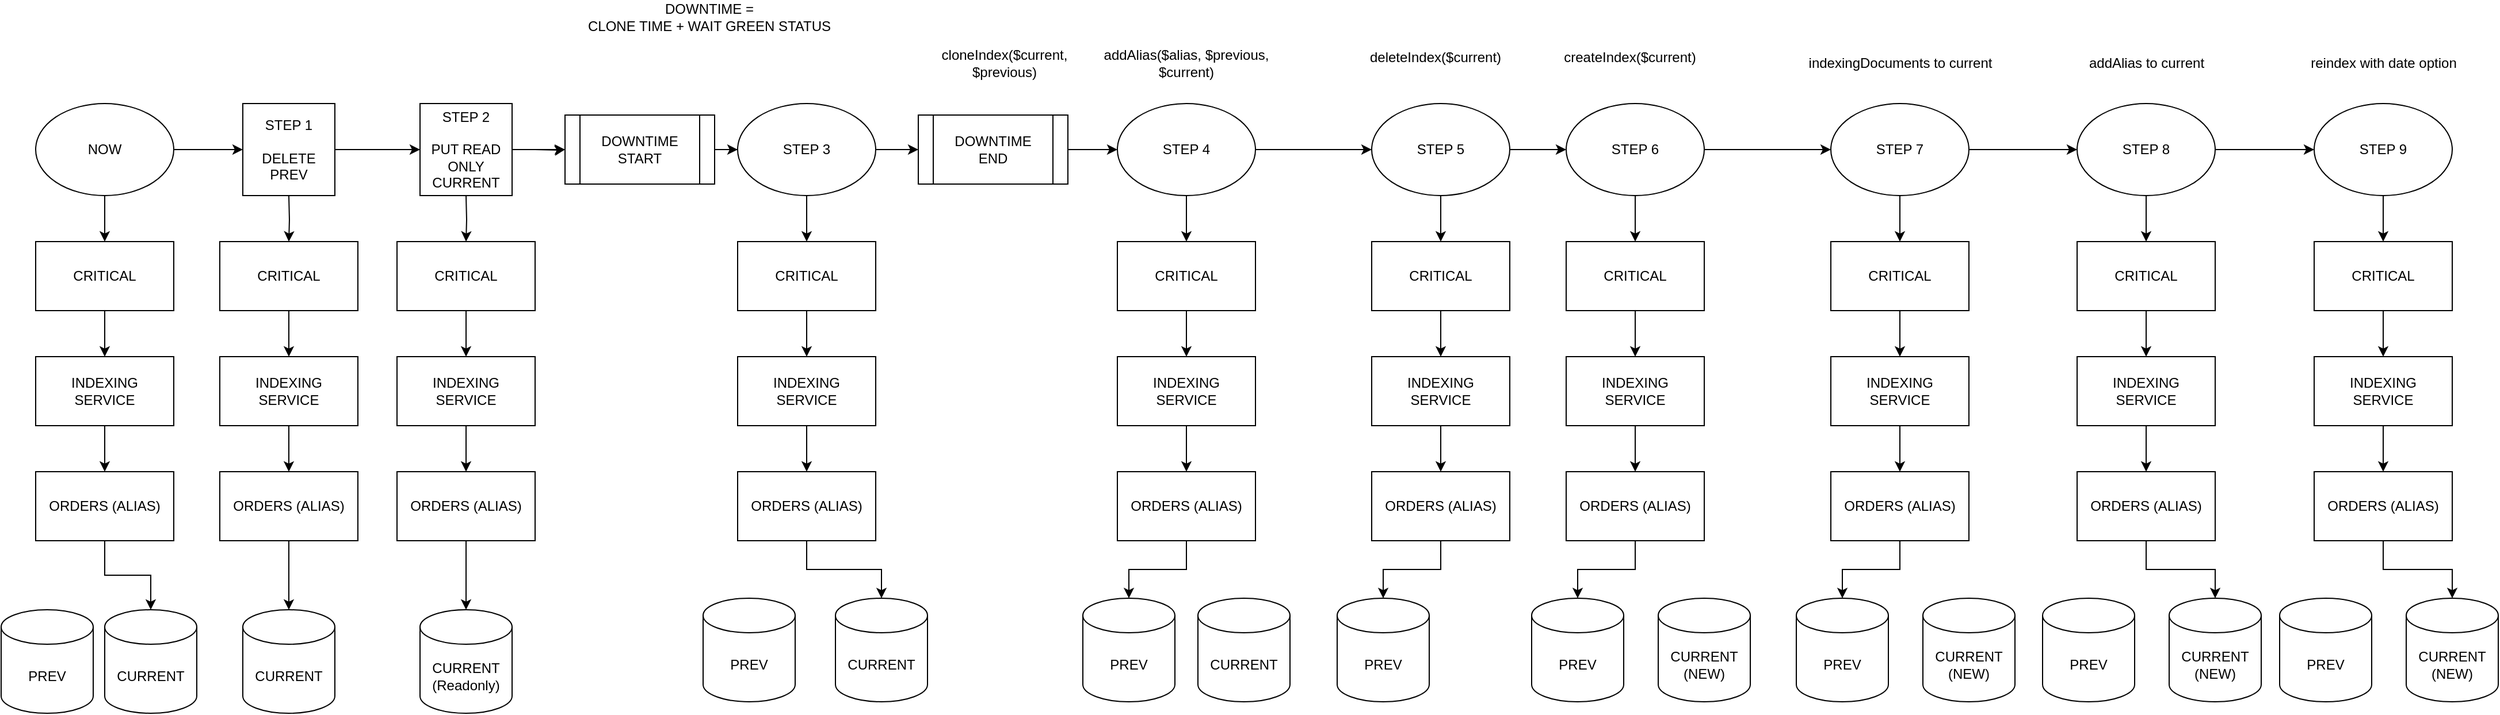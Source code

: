 <mxfile version="14.5.3" type="github">
  <diagram id="XHEJXtCOM38gBjBKdw3D" name="Page-1">
    <mxGraphModel dx="2249" dy="1921" grid="1" gridSize="10" guides="1" tooltips="1" connect="1" arrows="1" fold="1" page="1" pageScale="1" pageWidth="827" pageHeight="1169" math="0" shadow="0">
      <root>
        <mxCell id="0" />
        <mxCell id="1" parent="0" />
        <mxCell id="4pbK5a4J8gjUyN3vn6MO-19" value="" style="edgeStyle=orthogonalEdgeStyle;rounded=0;orthogonalLoop=1;jettySize=auto;html=1;" parent="1" source="4pbK5a4J8gjUyN3vn6MO-10" target="4pbK5a4J8gjUyN3vn6MO-12" edge="1">
          <mxGeometry relative="1" as="geometry" />
        </mxCell>
        <mxCell id="OdBaaXwJhlkTo_jJ_ZuX-4" value="" style="edgeStyle=orthogonalEdgeStyle;rounded=0;orthogonalLoop=1;jettySize=auto;html=1;" edge="1" parent="1" source="4pbK5a4J8gjUyN3vn6MO-10" target="OdBaaXwJhlkTo_jJ_ZuX-2">
          <mxGeometry relative="1" as="geometry" />
        </mxCell>
        <mxCell id="4pbK5a4J8gjUyN3vn6MO-10" value="NOW" style="ellipse;whiteSpace=wrap;html=1;" parent="1" vertex="1">
          <mxGeometry x="-90" width="120" height="80" as="geometry" />
        </mxCell>
        <mxCell id="4pbK5a4J8gjUyN3vn6MO-11" value="" style="edgeStyle=orthogonalEdgeStyle;rounded=0;orthogonalLoop=1;jettySize=auto;html=1;" parent="1" source="4pbK5a4J8gjUyN3vn6MO-12" target="4pbK5a4J8gjUyN3vn6MO-14" edge="1">
          <mxGeometry relative="1" as="geometry" />
        </mxCell>
        <mxCell id="4pbK5a4J8gjUyN3vn6MO-12" value="CRITICAL" style="rounded=0;whiteSpace=wrap;html=1;" parent="1" vertex="1">
          <mxGeometry x="-90" y="120" width="120" height="60" as="geometry" />
        </mxCell>
        <mxCell id="4pbK5a4J8gjUyN3vn6MO-13" value="" style="edgeStyle=orthogonalEdgeStyle;rounded=0;orthogonalLoop=1;jettySize=auto;html=1;" parent="1" source="4pbK5a4J8gjUyN3vn6MO-14" target="4pbK5a4J8gjUyN3vn6MO-16" edge="1">
          <mxGeometry relative="1" as="geometry" />
        </mxCell>
        <mxCell id="4pbK5a4J8gjUyN3vn6MO-14" value="&lt;div&gt;INDEXING&lt;/div&gt;&lt;div&gt;SERVICE&lt;/div&gt;" style="rounded=0;whiteSpace=wrap;html=1;" parent="1" vertex="1">
          <mxGeometry x="-90" y="220" width="120" height="60" as="geometry" />
        </mxCell>
        <mxCell id="4pbK5a4J8gjUyN3vn6MO-15" value="" style="edgeStyle=orthogonalEdgeStyle;rounded=0;orthogonalLoop=1;jettySize=auto;html=1;" parent="1" source="4pbK5a4J8gjUyN3vn6MO-16" target="4pbK5a4J8gjUyN3vn6MO-17" edge="1">
          <mxGeometry relative="1" as="geometry" />
        </mxCell>
        <mxCell id="4pbK5a4J8gjUyN3vn6MO-16" value="ORDERS (ALIAS)" style="rounded=0;whiteSpace=wrap;html=1;" parent="1" vertex="1">
          <mxGeometry x="-90" y="320" width="120" height="60" as="geometry" />
        </mxCell>
        <mxCell id="4pbK5a4J8gjUyN3vn6MO-17" value="CURRENT" style="shape=cylinder3;whiteSpace=wrap;html=1;boundedLbl=1;backgroundOutline=1;size=15;" parent="1" vertex="1">
          <mxGeometry x="-30" y="440" width="80" height="90" as="geometry" />
        </mxCell>
        <mxCell id="4pbK5a4J8gjUyN3vn6MO-18" value="PREV" style="shape=cylinder3;whiteSpace=wrap;html=1;boundedLbl=1;backgroundOutline=1;size=15;" parent="1" vertex="1">
          <mxGeometry x="-120" y="440" width="80" height="90" as="geometry" />
        </mxCell>
        <mxCell id="4pbK5a4J8gjUyN3vn6MO-29" value="" style="edgeStyle=orthogonalEdgeStyle;rounded=0;orthogonalLoop=1;jettySize=auto;html=1;" parent="1" target="4pbK5a4J8gjUyN3vn6MO-22" edge="1">
          <mxGeometry relative="1" as="geometry">
            <mxPoint x="130" y="80" as="sourcePoint" />
          </mxGeometry>
        </mxCell>
        <mxCell id="4pbK5a4J8gjUyN3vn6MO-21" value="" style="edgeStyle=orthogonalEdgeStyle;rounded=0;orthogonalLoop=1;jettySize=auto;html=1;" parent="1" source="4pbK5a4J8gjUyN3vn6MO-22" target="4pbK5a4J8gjUyN3vn6MO-24" edge="1">
          <mxGeometry relative="1" as="geometry" />
        </mxCell>
        <mxCell id="4pbK5a4J8gjUyN3vn6MO-22" value="CRITICAL" style="rounded=0;whiteSpace=wrap;html=1;" parent="1" vertex="1">
          <mxGeometry x="70" y="120" width="120" height="60" as="geometry" />
        </mxCell>
        <mxCell id="4pbK5a4J8gjUyN3vn6MO-23" value="" style="edgeStyle=orthogonalEdgeStyle;rounded=0;orthogonalLoop=1;jettySize=auto;html=1;" parent="1" source="4pbK5a4J8gjUyN3vn6MO-24" target="4pbK5a4J8gjUyN3vn6MO-26" edge="1">
          <mxGeometry relative="1" as="geometry" />
        </mxCell>
        <mxCell id="4pbK5a4J8gjUyN3vn6MO-24" value="&lt;div&gt;INDEXING&lt;/div&gt;&lt;div&gt;SERVICE&lt;/div&gt;" style="rounded=0;whiteSpace=wrap;html=1;" parent="1" vertex="1">
          <mxGeometry x="70" y="220" width="120" height="60" as="geometry" />
        </mxCell>
        <mxCell id="4pbK5a4J8gjUyN3vn6MO-25" value="" style="edgeStyle=orthogonalEdgeStyle;rounded=0;orthogonalLoop=1;jettySize=auto;html=1;" parent="1" source="4pbK5a4J8gjUyN3vn6MO-26" target="4pbK5a4J8gjUyN3vn6MO-27" edge="1">
          <mxGeometry relative="1" as="geometry" />
        </mxCell>
        <mxCell id="4pbK5a4J8gjUyN3vn6MO-26" value="ORDERS (ALIAS)" style="rounded=0;whiteSpace=wrap;html=1;" parent="1" vertex="1">
          <mxGeometry x="70" y="320" width="120" height="60" as="geometry" />
        </mxCell>
        <mxCell id="4pbK5a4J8gjUyN3vn6MO-27" value="CURRENT" style="shape=cylinder3;whiteSpace=wrap;html=1;boundedLbl=1;backgroundOutline=1;size=15;" parent="1" vertex="1">
          <mxGeometry x="90" y="440" width="80" height="90" as="geometry" />
        </mxCell>
        <mxCell id="4pbK5a4J8gjUyN3vn6MO-30" value="" style="edgeStyle=orthogonalEdgeStyle;rounded=0;orthogonalLoop=1;jettySize=auto;html=1;" parent="1" target="4pbK5a4J8gjUyN3vn6MO-33" edge="1">
          <mxGeometry relative="1" as="geometry">
            <mxPoint x="284" y="80" as="sourcePoint" />
          </mxGeometry>
        </mxCell>
        <mxCell id="4pbK5a4J8gjUyN3vn6MO-73" value="" style="edgeStyle=orthogonalEdgeStyle;rounded=0;orthogonalLoop=1;jettySize=auto;html=1;" parent="1" target="4pbK5a4J8gjUyN3vn6MO-69" edge="1">
          <mxGeometry relative="1" as="geometry">
            <mxPoint x="344" y="40" as="sourcePoint" />
          </mxGeometry>
        </mxCell>
        <mxCell id="4pbK5a4J8gjUyN3vn6MO-32" value="" style="edgeStyle=orthogonalEdgeStyle;rounded=0;orthogonalLoop=1;jettySize=auto;html=1;" parent="1" source="4pbK5a4J8gjUyN3vn6MO-33" target="4pbK5a4J8gjUyN3vn6MO-35" edge="1">
          <mxGeometry relative="1" as="geometry" />
        </mxCell>
        <mxCell id="4pbK5a4J8gjUyN3vn6MO-33" value="CRITICAL" style="rounded=0;whiteSpace=wrap;html=1;" parent="1" vertex="1">
          <mxGeometry x="224" y="120" width="120" height="60" as="geometry" />
        </mxCell>
        <mxCell id="4pbK5a4J8gjUyN3vn6MO-34" value="" style="edgeStyle=orthogonalEdgeStyle;rounded=0;orthogonalLoop=1;jettySize=auto;html=1;" parent="1" source="4pbK5a4J8gjUyN3vn6MO-35" target="4pbK5a4J8gjUyN3vn6MO-37" edge="1">
          <mxGeometry relative="1" as="geometry" />
        </mxCell>
        <mxCell id="4pbK5a4J8gjUyN3vn6MO-35" value="&lt;div&gt;INDEXING&lt;/div&gt;&lt;div&gt;SERVICE&lt;/div&gt;" style="rounded=0;whiteSpace=wrap;html=1;" parent="1" vertex="1">
          <mxGeometry x="224" y="220" width="120" height="60" as="geometry" />
        </mxCell>
        <mxCell id="4pbK5a4J8gjUyN3vn6MO-36" value="" style="edgeStyle=orthogonalEdgeStyle;rounded=0;orthogonalLoop=1;jettySize=auto;html=1;" parent="1" source="4pbK5a4J8gjUyN3vn6MO-37" target="4pbK5a4J8gjUyN3vn6MO-38" edge="1">
          <mxGeometry relative="1" as="geometry" />
        </mxCell>
        <mxCell id="4pbK5a4J8gjUyN3vn6MO-37" value="ORDERS (ALIAS)" style="rounded=0;whiteSpace=wrap;html=1;" parent="1" vertex="1">
          <mxGeometry x="224" y="320" width="120" height="60" as="geometry" />
        </mxCell>
        <mxCell id="4pbK5a4J8gjUyN3vn6MO-38" value="&lt;div&gt;CURRENT&lt;br&gt;(Readonly)&lt;br&gt;&lt;/div&gt;" style="shape=cylinder3;whiteSpace=wrap;html=1;boundedLbl=1;backgroundOutline=1;size=15;" parent="1" vertex="1">
          <mxGeometry x="244" y="440" width="80" height="90" as="geometry" />
        </mxCell>
        <mxCell id="4pbK5a4J8gjUyN3vn6MO-43" value="" style="edgeStyle=orthogonalEdgeStyle;rounded=0;orthogonalLoop=1;jettySize=auto;html=1;" parent="1" source="4pbK5a4J8gjUyN3vn6MO-44" target="4pbK5a4J8gjUyN3vn6MO-46" edge="1">
          <mxGeometry relative="1" as="geometry" />
        </mxCell>
        <mxCell id="4pbK5a4J8gjUyN3vn6MO-77" value="" style="edgeStyle=orthogonalEdgeStyle;rounded=0;orthogonalLoop=1;jettySize=auto;html=1;" parent="1" source="4pbK5a4J8gjUyN3vn6MO-44" target="4pbK5a4J8gjUyN3vn6MO-76" edge="1">
          <mxGeometry relative="1" as="geometry" />
        </mxCell>
        <mxCell id="4pbK5a4J8gjUyN3vn6MO-44" value="&lt;div&gt;STEP 3&lt;br&gt;&lt;/div&gt;" style="ellipse;whiteSpace=wrap;html=1;" parent="1" vertex="1">
          <mxGeometry x="520" width="120" height="80" as="geometry" />
        </mxCell>
        <mxCell id="4pbK5a4J8gjUyN3vn6MO-45" value="" style="edgeStyle=orthogonalEdgeStyle;rounded=0;orthogonalLoop=1;jettySize=auto;html=1;" parent="1" source="4pbK5a4J8gjUyN3vn6MO-46" target="4pbK5a4J8gjUyN3vn6MO-48" edge="1">
          <mxGeometry relative="1" as="geometry" />
        </mxCell>
        <mxCell id="4pbK5a4J8gjUyN3vn6MO-46" value="CRITICAL" style="rounded=0;whiteSpace=wrap;html=1;" parent="1" vertex="1">
          <mxGeometry x="520" y="120" width="120" height="60" as="geometry" />
        </mxCell>
        <mxCell id="4pbK5a4J8gjUyN3vn6MO-47" value="" style="edgeStyle=orthogonalEdgeStyle;rounded=0;orthogonalLoop=1;jettySize=auto;html=1;" parent="1" source="4pbK5a4J8gjUyN3vn6MO-48" target="4pbK5a4J8gjUyN3vn6MO-50" edge="1">
          <mxGeometry relative="1" as="geometry" />
        </mxCell>
        <mxCell id="4pbK5a4J8gjUyN3vn6MO-48" value="&lt;div&gt;INDEXING&lt;/div&gt;&lt;div&gt;SERVICE&lt;/div&gt;" style="rounded=0;whiteSpace=wrap;html=1;" parent="1" vertex="1">
          <mxGeometry x="520" y="220" width="120" height="60" as="geometry" />
        </mxCell>
        <mxCell id="4pbK5a4J8gjUyN3vn6MO-49" value="" style="edgeStyle=orthogonalEdgeStyle;rounded=0;orthogonalLoop=1;jettySize=auto;html=1;" parent="1" source="4pbK5a4J8gjUyN3vn6MO-50" target="4pbK5a4J8gjUyN3vn6MO-51" edge="1">
          <mxGeometry relative="1" as="geometry" />
        </mxCell>
        <mxCell id="4pbK5a4J8gjUyN3vn6MO-50" value="ORDERS (ALIAS)" style="rounded=0;whiteSpace=wrap;html=1;" parent="1" vertex="1">
          <mxGeometry x="520" y="320" width="120" height="60" as="geometry" />
        </mxCell>
        <mxCell id="4pbK5a4J8gjUyN3vn6MO-51" value="&lt;div&gt;CURRENT&lt;br&gt;&lt;/div&gt;" style="shape=cylinder3;whiteSpace=wrap;html=1;boundedLbl=1;backgroundOutline=1;size=15;" parent="1" vertex="1">
          <mxGeometry x="605" y="430" width="80" height="90" as="geometry" />
        </mxCell>
        <mxCell id="4pbK5a4J8gjUyN3vn6MO-53" value="cloneIndex($current, $previous)" style="text;html=1;strokeColor=none;fillColor=none;align=center;verticalAlign=middle;whiteSpace=wrap;rounded=0;" parent="1" vertex="1">
          <mxGeometry x="677" y="-60" width="150" height="50" as="geometry" />
        </mxCell>
        <mxCell id="4pbK5a4J8gjUyN3vn6MO-56" value="PREV" style="shape=cylinder3;whiteSpace=wrap;html=1;boundedLbl=1;backgroundOutline=1;size=15;" parent="1" vertex="1">
          <mxGeometry x="490" y="430" width="80" height="90" as="geometry" />
        </mxCell>
        <mxCell id="4pbK5a4J8gjUyN3vn6MO-57" value="" style="edgeStyle=orthogonalEdgeStyle;rounded=0;orthogonalLoop=1;jettySize=auto;html=1;" parent="1" source="4pbK5a4J8gjUyN3vn6MO-58" target="4pbK5a4J8gjUyN3vn6MO-60" edge="1">
          <mxGeometry relative="1" as="geometry" />
        </mxCell>
        <mxCell id="4pbK5a4J8gjUyN3vn6MO-90" value="" style="edgeStyle=orthogonalEdgeStyle;rounded=0;orthogonalLoop=1;jettySize=auto;html=1;" parent="1" source="4pbK5a4J8gjUyN3vn6MO-58" target="4pbK5a4J8gjUyN3vn6MO-81" edge="1">
          <mxGeometry relative="1" as="geometry" />
        </mxCell>
        <mxCell id="4pbK5a4J8gjUyN3vn6MO-58" value="&lt;div&gt;STEP 4&lt;br&gt;&lt;/div&gt;" style="ellipse;whiteSpace=wrap;html=1;" parent="1" vertex="1">
          <mxGeometry x="850" width="120" height="80" as="geometry" />
        </mxCell>
        <mxCell id="4pbK5a4J8gjUyN3vn6MO-59" value="" style="edgeStyle=orthogonalEdgeStyle;rounded=0;orthogonalLoop=1;jettySize=auto;html=1;" parent="1" source="4pbK5a4J8gjUyN3vn6MO-60" target="4pbK5a4J8gjUyN3vn6MO-62" edge="1">
          <mxGeometry relative="1" as="geometry" />
        </mxCell>
        <mxCell id="4pbK5a4J8gjUyN3vn6MO-60" value="CRITICAL" style="rounded=0;whiteSpace=wrap;html=1;" parent="1" vertex="1">
          <mxGeometry x="850" y="120" width="120" height="60" as="geometry" />
        </mxCell>
        <mxCell id="4pbK5a4J8gjUyN3vn6MO-61" value="" style="edgeStyle=orthogonalEdgeStyle;rounded=0;orthogonalLoop=1;jettySize=auto;html=1;" parent="1" source="4pbK5a4J8gjUyN3vn6MO-62" target="4pbK5a4J8gjUyN3vn6MO-64" edge="1">
          <mxGeometry relative="1" as="geometry" />
        </mxCell>
        <mxCell id="4pbK5a4J8gjUyN3vn6MO-62" value="&lt;div&gt;INDEXING&lt;/div&gt;&lt;div&gt;SERVICE&lt;/div&gt;" style="rounded=0;whiteSpace=wrap;html=1;" parent="1" vertex="1">
          <mxGeometry x="850" y="220" width="120" height="60" as="geometry" />
        </mxCell>
        <mxCell id="4pbK5a4J8gjUyN3vn6MO-79" value="" style="edgeStyle=orthogonalEdgeStyle;rounded=0;orthogonalLoop=1;jettySize=auto;html=1;" parent="1" source="4pbK5a4J8gjUyN3vn6MO-64" target="4pbK5a4J8gjUyN3vn6MO-66" edge="1">
          <mxGeometry relative="1" as="geometry" />
        </mxCell>
        <mxCell id="4pbK5a4J8gjUyN3vn6MO-64" value="ORDERS (ALIAS)" style="rounded=0;whiteSpace=wrap;html=1;" parent="1" vertex="1">
          <mxGeometry x="850" y="320" width="120" height="60" as="geometry" />
        </mxCell>
        <mxCell id="4pbK5a4J8gjUyN3vn6MO-65" value="&lt;div&gt;CURRENT&lt;br&gt;&lt;/div&gt;" style="shape=cylinder3;whiteSpace=wrap;html=1;boundedLbl=1;backgroundOutline=1;size=15;" parent="1" vertex="1">
          <mxGeometry x="920" y="430" width="80" height="90" as="geometry" />
        </mxCell>
        <mxCell id="4pbK5a4J8gjUyN3vn6MO-66" value="PREV" style="shape=cylinder3;whiteSpace=wrap;html=1;boundedLbl=1;backgroundOutline=1;size=15;" parent="1" vertex="1">
          <mxGeometry x="820" y="430" width="80" height="90" as="geometry" />
        </mxCell>
        <mxCell id="4pbK5a4J8gjUyN3vn6MO-67" value="addAlias($alias, $previous, $current)" style="text;html=1;strokeColor=none;fillColor=none;align=center;verticalAlign=middle;whiteSpace=wrap;rounded=0;" parent="1" vertex="1">
          <mxGeometry x="835" y="-60" width="150" height="50" as="geometry" />
        </mxCell>
        <mxCell id="4pbK5a4J8gjUyN3vn6MO-75" value="" style="edgeStyle=orthogonalEdgeStyle;rounded=0;orthogonalLoop=1;jettySize=auto;html=1;" parent="1" source="4pbK5a4J8gjUyN3vn6MO-69" target="4pbK5a4J8gjUyN3vn6MO-44" edge="1">
          <mxGeometry relative="1" as="geometry" />
        </mxCell>
        <mxCell id="4pbK5a4J8gjUyN3vn6MO-69" value="&lt;div&gt;DOWNTIME&lt;/div&gt;&lt;div&gt;START&lt;/div&gt;" style="shape=process;whiteSpace=wrap;html=1;backgroundOutline=1;" parent="1" vertex="1">
          <mxGeometry x="370" y="10" width="130" height="60" as="geometry" />
        </mxCell>
        <mxCell id="4pbK5a4J8gjUyN3vn6MO-74" value="&lt;div&gt;DOWNTIME =&lt;br&gt;&lt;/div&gt;&lt;div&gt;CLONE TIME + WAIT GREEN STATUS&lt;br&gt;&lt;/div&gt;" style="text;html=1;align=center;verticalAlign=middle;resizable=0;points=[];autosize=1;" parent="1" vertex="1">
          <mxGeometry x="385" y="-90" width="220" height="30" as="geometry" />
        </mxCell>
        <mxCell id="4pbK5a4J8gjUyN3vn6MO-78" value="" style="edgeStyle=orthogonalEdgeStyle;rounded=0;orthogonalLoop=1;jettySize=auto;html=1;" parent="1" source="4pbK5a4J8gjUyN3vn6MO-76" target="4pbK5a4J8gjUyN3vn6MO-58" edge="1">
          <mxGeometry relative="1" as="geometry" />
        </mxCell>
        <mxCell id="4pbK5a4J8gjUyN3vn6MO-76" value="&lt;div&gt;DOWNTIME&lt;/div&gt;&lt;div&gt;END&lt;/div&gt;" style="shape=process;whiteSpace=wrap;html=1;backgroundOutline=1;" parent="1" vertex="1">
          <mxGeometry x="677" y="10" width="130" height="60" as="geometry" />
        </mxCell>
        <mxCell id="4pbK5a4J8gjUyN3vn6MO-80" value="" style="edgeStyle=orthogonalEdgeStyle;rounded=0;orthogonalLoop=1;jettySize=auto;html=1;" parent="1" source="4pbK5a4J8gjUyN3vn6MO-81" target="4pbK5a4J8gjUyN3vn6MO-83" edge="1">
          <mxGeometry relative="1" as="geometry" />
        </mxCell>
        <mxCell id="4pbK5a4J8gjUyN3vn6MO-102" value="" style="edgeStyle=orthogonalEdgeStyle;rounded=0;orthogonalLoop=1;jettySize=auto;html=1;" parent="1" source="4pbK5a4J8gjUyN3vn6MO-81" target="4pbK5a4J8gjUyN3vn6MO-93" edge="1">
          <mxGeometry relative="1" as="geometry" />
        </mxCell>
        <mxCell id="4pbK5a4J8gjUyN3vn6MO-81" value="&lt;div&gt;STEP 5&lt;br&gt;&lt;/div&gt;" style="ellipse;whiteSpace=wrap;html=1;" parent="1" vertex="1">
          <mxGeometry x="1071" width="120" height="80" as="geometry" />
        </mxCell>
        <mxCell id="4pbK5a4J8gjUyN3vn6MO-82" value="" style="edgeStyle=orthogonalEdgeStyle;rounded=0;orthogonalLoop=1;jettySize=auto;html=1;" parent="1" source="4pbK5a4J8gjUyN3vn6MO-83" target="4pbK5a4J8gjUyN3vn6MO-85" edge="1">
          <mxGeometry relative="1" as="geometry" />
        </mxCell>
        <mxCell id="4pbK5a4J8gjUyN3vn6MO-83" value="CRITICAL" style="rounded=0;whiteSpace=wrap;html=1;" parent="1" vertex="1">
          <mxGeometry x="1071" y="120" width="120" height="60" as="geometry" />
        </mxCell>
        <mxCell id="4pbK5a4J8gjUyN3vn6MO-84" value="" style="edgeStyle=orthogonalEdgeStyle;rounded=0;orthogonalLoop=1;jettySize=auto;html=1;" parent="1" source="4pbK5a4J8gjUyN3vn6MO-85" target="4pbK5a4J8gjUyN3vn6MO-87" edge="1">
          <mxGeometry relative="1" as="geometry" />
        </mxCell>
        <mxCell id="4pbK5a4J8gjUyN3vn6MO-85" value="&lt;div&gt;INDEXING&lt;/div&gt;&lt;div&gt;SERVICE&lt;/div&gt;" style="rounded=0;whiteSpace=wrap;html=1;" parent="1" vertex="1">
          <mxGeometry x="1071" y="220" width="120" height="60" as="geometry" />
        </mxCell>
        <mxCell id="4pbK5a4J8gjUyN3vn6MO-86" value="" style="edgeStyle=orthogonalEdgeStyle;rounded=0;orthogonalLoop=1;jettySize=auto;html=1;" parent="1" source="4pbK5a4J8gjUyN3vn6MO-87" target="4pbK5a4J8gjUyN3vn6MO-89" edge="1">
          <mxGeometry relative="1" as="geometry" />
        </mxCell>
        <mxCell id="4pbK5a4J8gjUyN3vn6MO-87" value="ORDERS (ALIAS)" style="rounded=0;whiteSpace=wrap;html=1;" parent="1" vertex="1">
          <mxGeometry x="1071" y="320" width="120" height="60" as="geometry" />
        </mxCell>
        <mxCell id="4pbK5a4J8gjUyN3vn6MO-89" value="PREV" style="shape=cylinder3;whiteSpace=wrap;html=1;boundedLbl=1;backgroundOutline=1;size=15;" parent="1" vertex="1">
          <mxGeometry x="1041" y="430" width="80" height="90" as="geometry" />
        </mxCell>
        <mxCell id="4pbK5a4J8gjUyN3vn6MO-91" value="deleteIndex($current)" style="text;html=1;align=center;verticalAlign=middle;resizable=0;points=[];autosize=1;" parent="1" vertex="1">
          <mxGeometry x="1061" y="-50" width="130" height="20" as="geometry" />
        </mxCell>
        <mxCell id="4pbK5a4J8gjUyN3vn6MO-92" value="" style="edgeStyle=orthogonalEdgeStyle;rounded=0;orthogonalLoop=1;jettySize=auto;html=1;" parent="1" source="4pbK5a4J8gjUyN3vn6MO-93" target="4pbK5a4J8gjUyN3vn6MO-95" edge="1">
          <mxGeometry relative="1" as="geometry" />
        </mxCell>
        <mxCell id="0gItvZaAuHjZS_tGxEU4-12" value="" style="edgeStyle=orthogonalEdgeStyle;rounded=0;orthogonalLoop=1;jettySize=auto;html=1;" parent="1" source="4pbK5a4J8gjUyN3vn6MO-93" target="0gItvZaAuHjZS_tGxEU4-2" edge="1">
          <mxGeometry relative="1" as="geometry" />
        </mxCell>
        <mxCell id="4pbK5a4J8gjUyN3vn6MO-93" value="&lt;div&gt;STEP 6&lt;br&gt;&lt;/div&gt;" style="ellipse;whiteSpace=wrap;html=1;" parent="1" vertex="1">
          <mxGeometry x="1240" width="120" height="80" as="geometry" />
        </mxCell>
        <mxCell id="4pbK5a4J8gjUyN3vn6MO-94" value="" style="edgeStyle=orthogonalEdgeStyle;rounded=0;orthogonalLoop=1;jettySize=auto;html=1;" parent="1" source="4pbK5a4J8gjUyN3vn6MO-95" target="4pbK5a4J8gjUyN3vn6MO-97" edge="1">
          <mxGeometry relative="1" as="geometry" />
        </mxCell>
        <mxCell id="4pbK5a4J8gjUyN3vn6MO-95" value="CRITICAL" style="rounded=0;whiteSpace=wrap;html=1;" parent="1" vertex="1">
          <mxGeometry x="1240" y="120" width="120" height="60" as="geometry" />
        </mxCell>
        <mxCell id="4pbK5a4J8gjUyN3vn6MO-96" value="" style="edgeStyle=orthogonalEdgeStyle;rounded=0;orthogonalLoop=1;jettySize=auto;html=1;" parent="1" source="4pbK5a4J8gjUyN3vn6MO-97" target="4pbK5a4J8gjUyN3vn6MO-99" edge="1">
          <mxGeometry relative="1" as="geometry" />
        </mxCell>
        <mxCell id="4pbK5a4J8gjUyN3vn6MO-97" value="&lt;div&gt;INDEXING&lt;/div&gt;&lt;div&gt;SERVICE&lt;/div&gt;" style="rounded=0;whiteSpace=wrap;html=1;" parent="1" vertex="1">
          <mxGeometry x="1240" y="220" width="120" height="60" as="geometry" />
        </mxCell>
        <mxCell id="4pbK5a4J8gjUyN3vn6MO-98" value="" style="edgeStyle=orthogonalEdgeStyle;rounded=0;orthogonalLoop=1;jettySize=auto;html=1;" parent="1" source="4pbK5a4J8gjUyN3vn6MO-99" target="4pbK5a4J8gjUyN3vn6MO-100" edge="1">
          <mxGeometry relative="1" as="geometry" />
        </mxCell>
        <mxCell id="4pbK5a4J8gjUyN3vn6MO-99" value="ORDERS (ALIAS)" style="rounded=0;whiteSpace=wrap;html=1;" parent="1" vertex="1">
          <mxGeometry x="1240" y="320" width="120" height="60" as="geometry" />
        </mxCell>
        <mxCell id="4pbK5a4J8gjUyN3vn6MO-100" value="PREV" style="shape=cylinder3;whiteSpace=wrap;html=1;boundedLbl=1;backgroundOutline=1;size=15;" parent="1" vertex="1">
          <mxGeometry x="1210" y="430" width="80" height="90" as="geometry" />
        </mxCell>
        <mxCell id="4pbK5a4J8gjUyN3vn6MO-101" value="createIndex($current)" style="text;html=1;align=center;verticalAlign=middle;resizable=0;points=[];autosize=1;" parent="1" vertex="1">
          <mxGeometry x="1230" y="-50" width="130" height="20" as="geometry" />
        </mxCell>
        <mxCell id="4pbK5a4J8gjUyN3vn6MO-103" value="&lt;div&gt;CURRENT (NEW)&lt;br&gt;&lt;/div&gt;" style="shape=cylinder3;whiteSpace=wrap;html=1;boundedLbl=1;backgroundOutline=1;size=15;" parent="1" vertex="1">
          <mxGeometry x="1320" y="430" width="80" height="90" as="geometry" />
        </mxCell>
        <mxCell id="0gItvZaAuHjZS_tGxEU4-1" value="" style="edgeStyle=orthogonalEdgeStyle;rounded=0;orthogonalLoop=1;jettySize=auto;html=1;" parent="1" source="0gItvZaAuHjZS_tGxEU4-2" target="0gItvZaAuHjZS_tGxEU4-4" edge="1">
          <mxGeometry relative="1" as="geometry" />
        </mxCell>
        <mxCell id="0gItvZaAuHjZS_tGxEU4-24" value="" style="edgeStyle=orthogonalEdgeStyle;rounded=0;orthogonalLoop=1;jettySize=auto;html=1;" parent="1" source="0gItvZaAuHjZS_tGxEU4-2" target="0gItvZaAuHjZS_tGxEU4-14" edge="1">
          <mxGeometry relative="1" as="geometry" />
        </mxCell>
        <mxCell id="0gItvZaAuHjZS_tGxEU4-2" value="&lt;div&gt;STEP 7&lt;br&gt;&lt;/div&gt;" style="ellipse;whiteSpace=wrap;html=1;" parent="1" vertex="1">
          <mxGeometry x="1470" width="120" height="80" as="geometry" />
        </mxCell>
        <mxCell id="0gItvZaAuHjZS_tGxEU4-3" value="" style="edgeStyle=orthogonalEdgeStyle;rounded=0;orthogonalLoop=1;jettySize=auto;html=1;" parent="1" source="0gItvZaAuHjZS_tGxEU4-4" target="0gItvZaAuHjZS_tGxEU4-6" edge="1">
          <mxGeometry relative="1" as="geometry" />
        </mxCell>
        <mxCell id="0gItvZaAuHjZS_tGxEU4-4" value="CRITICAL" style="rounded=0;whiteSpace=wrap;html=1;" parent="1" vertex="1">
          <mxGeometry x="1470" y="120" width="120" height="60" as="geometry" />
        </mxCell>
        <mxCell id="0gItvZaAuHjZS_tGxEU4-5" value="" style="edgeStyle=orthogonalEdgeStyle;rounded=0;orthogonalLoop=1;jettySize=auto;html=1;" parent="1" source="0gItvZaAuHjZS_tGxEU4-6" target="0gItvZaAuHjZS_tGxEU4-8" edge="1">
          <mxGeometry relative="1" as="geometry" />
        </mxCell>
        <mxCell id="0gItvZaAuHjZS_tGxEU4-6" value="&lt;div&gt;INDEXING&lt;/div&gt;&lt;div&gt;SERVICE&lt;/div&gt;" style="rounded=0;whiteSpace=wrap;html=1;" parent="1" vertex="1">
          <mxGeometry x="1470" y="220" width="120" height="60" as="geometry" />
        </mxCell>
        <mxCell id="0gItvZaAuHjZS_tGxEU4-7" value="" style="edgeStyle=orthogonalEdgeStyle;rounded=0;orthogonalLoop=1;jettySize=auto;html=1;" parent="1" source="0gItvZaAuHjZS_tGxEU4-8" target="0gItvZaAuHjZS_tGxEU4-9" edge="1">
          <mxGeometry relative="1" as="geometry" />
        </mxCell>
        <mxCell id="0gItvZaAuHjZS_tGxEU4-8" value="ORDERS (ALIAS)" style="rounded=0;whiteSpace=wrap;html=1;" parent="1" vertex="1">
          <mxGeometry x="1470" y="320" width="120" height="60" as="geometry" />
        </mxCell>
        <mxCell id="0gItvZaAuHjZS_tGxEU4-9" value="PREV" style="shape=cylinder3;whiteSpace=wrap;html=1;boundedLbl=1;backgroundOutline=1;size=15;" parent="1" vertex="1">
          <mxGeometry x="1440" y="430" width="80" height="90" as="geometry" />
        </mxCell>
        <mxCell id="0gItvZaAuHjZS_tGxEU4-10" value="indexingDocuments to current" style="text;html=1;align=center;verticalAlign=middle;resizable=0;points=[];autosize=1;" parent="1" vertex="1">
          <mxGeometry x="1440" y="-45" width="180" height="20" as="geometry" />
        </mxCell>
        <mxCell id="0gItvZaAuHjZS_tGxEU4-11" value="&lt;div&gt;CURRENT (NEW)&lt;br&gt;&lt;/div&gt;" style="shape=cylinder3;whiteSpace=wrap;html=1;boundedLbl=1;backgroundOutline=1;size=15;" parent="1" vertex="1">
          <mxGeometry x="1550" y="430" width="80" height="90" as="geometry" />
        </mxCell>
        <mxCell id="0gItvZaAuHjZS_tGxEU4-13" value="" style="edgeStyle=orthogonalEdgeStyle;rounded=0;orthogonalLoop=1;jettySize=auto;html=1;" parent="1" source="0gItvZaAuHjZS_tGxEU4-14" target="0gItvZaAuHjZS_tGxEU4-16" edge="1">
          <mxGeometry relative="1" as="geometry" />
        </mxCell>
        <mxCell id="OdBaaXwJhlkTo_jJ_ZuX-1" value="" style="edgeStyle=orthogonalEdgeStyle;rounded=0;orthogonalLoop=1;jettySize=auto;html=1;" edge="1" parent="1" source="0gItvZaAuHjZS_tGxEU4-14" target="0gItvZaAuHjZS_tGxEU4-26">
          <mxGeometry relative="1" as="geometry" />
        </mxCell>
        <mxCell id="0gItvZaAuHjZS_tGxEU4-14" value="&lt;div&gt;STEP 8&lt;/div&gt;" style="ellipse;whiteSpace=wrap;html=1;" parent="1" vertex="1">
          <mxGeometry x="1684" width="120" height="80" as="geometry" />
        </mxCell>
        <mxCell id="0gItvZaAuHjZS_tGxEU4-15" value="" style="edgeStyle=orthogonalEdgeStyle;rounded=0;orthogonalLoop=1;jettySize=auto;html=1;" parent="1" source="0gItvZaAuHjZS_tGxEU4-16" target="0gItvZaAuHjZS_tGxEU4-18" edge="1">
          <mxGeometry relative="1" as="geometry" />
        </mxCell>
        <mxCell id="0gItvZaAuHjZS_tGxEU4-16" value="CRITICAL" style="rounded=0;whiteSpace=wrap;html=1;" parent="1" vertex="1">
          <mxGeometry x="1684" y="120" width="120" height="60" as="geometry" />
        </mxCell>
        <mxCell id="0gItvZaAuHjZS_tGxEU4-17" value="" style="edgeStyle=orthogonalEdgeStyle;rounded=0;orthogonalLoop=1;jettySize=auto;html=1;" parent="1" source="0gItvZaAuHjZS_tGxEU4-18" target="0gItvZaAuHjZS_tGxEU4-20" edge="1">
          <mxGeometry relative="1" as="geometry" />
        </mxCell>
        <mxCell id="0gItvZaAuHjZS_tGxEU4-18" value="&lt;div&gt;INDEXING&lt;/div&gt;&lt;div&gt;SERVICE&lt;/div&gt;" style="rounded=0;whiteSpace=wrap;html=1;" parent="1" vertex="1">
          <mxGeometry x="1684" y="220" width="120" height="60" as="geometry" />
        </mxCell>
        <mxCell id="0gItvZaAuHjZS_tGxEU4-19" value="" style="edgeStyle=orthogonalEdgeStyle;rounded=0;orthogonalLoop=1;jettySize=auto;html=1;entryX=0.5;entryY=0;entryDx=0;entryDy=0;entryPerimeter=0;" parent="1" source="0gItvZaAuHjZS_tGxEU4-20" target="0gItvZaAuHjZS_tGxEU4-23" edge="1">
          <mxGeometry relative="1" as="geometry" />
        </mxCell>
        <mxCell id="0gItvZaAuHjZS_tGxEU4-20" value="ORDERS (ALIAS)" style="rounded=0;whiteSpace=wrap;html=1;" parent="1" vertex="1">
          <mxGeometry x="1684" y="320" width="120" height="60" as="geometry" />
        </mxCell>
        <mxCell id="0gItvZaAuHjZS_tGxEU4-21" value="PREV" style="shape=cylinder3;whiteSpace=wrap;html=1;boundedLbl=1;backgroundOutline=1;size=15;" parent="1" vertex="1">
          <mxGeometry x="1654" y="430" width="80" height="90" as="geometry" />
        </mxCell>
        <mxCell id="0gItvZaAuHjZS_tGxEU4-22" value="addAlias to current" style="text;html=1;align=center;verticalAlign=middle;resizable=0;points=[];autosize=1;" parent="1" vertex="1">
          <mxGeometry x="1684" y="-45" width="120" height="20" as="geometry" />
        </mxCell>
        <mxCell id="0gItvZaAuHjZS_tGxEU4-23" value="&lt;div&gt;CURRENT (NEW)&lt;br&gt;&lt;/div&gt;" style="shape=cylinder3;whiteSpace=wrap;html=1;boundedLbl=1;backgroundOutline=1;size=15;" parent="1" vertex="1">
          <mxGeometry x="1764" y="430" width="80" height="90" as="geometry" />
        </mxCell>
        <mxCell id="0gItvZaAuHjZS_tGxEU4-25" value="" style="edgeStyle=orthogonalEdgeStyle;rounded=0;orthogonalLoop=1;jettySize=auto;html=1;" parent="1" source="0gItvZaAuHjZS_tGxEU4-26" target="0gItvZaAuHjZS_tGxEU4-28" edge="1">
          <mxGeometry relative="1" as="geometry" />
        </mxCell>
        <mxCell id="0gItvZaAuHjZS_tGxEU4-26" value="&lt;div&gt;STEP 9&lt;br&gt;&lt;/div&gt;" style="ellipse;whiteSpace=wrap;html=1;" parent="1" vertex="1">
          <mxGeometry x="1890" width="120" height="80" as="geometry" />
        </mxCell>
        <mxCell id="0gItvZaAuHjZS_tGxEU4-27" value="" style="edgeStyle=orthogonalEdgeStyle;rounded=0;orthogonalLoop=1;jettySize=auto;html=1;" parent="1" source="0gItvZaAuHjZS_tGxEU4-28" target="0gItvZaAuHjZS_tGxEU4-30" edge="1">
          <mxGeometry relative="1" as="geometry" />
        </mxCell>
        <mxCell id="0gItvZaAuHjZS_tGxEU4-28" value="CRITICAL" style="rounded=0;whiteSpace=wrap;html=1;" parent="1" vertex="1">
          <mxGeometry x="1890" y="120" width="120" height="60" as="geometry" />
        </mxCell>
        <mxCell id="0gItvZaAuHjZS_tGxEU4-29" value="" style="edgeStyle=orthogonalEdgeStyle;rounded=0;orthogonalLoop=1;jettySize=auto;html=1;" parent="1" source="0gItvZaAuHjZS_tGxEU4-30" target="0gItvZaAuHjZS_tGxEU4-32" edge="1">
          <mxGeometry relative="1" as="geometry" />
        </mxCell>
        <mxCell id="0gItvZaAuHjZS_tGxEU4-30" value="&lt;div&gt;INDEXING&lt;/div&gt;&lt;div&gt;SERVICE&lt;/div&gt;" style="rounded=0;whiteSpace=wrap;html=1;" parent="1" vertex="1">
          <mxGeometry x="1890" y="220" width="120" height="60" as="geometry" />
        </mxCell>
        <mxCell id="0gItvZaAuHjZS_tGxEU4-31" value="" style="edgeStyle=orthogonalEdgeStyle;rounded=0;orthogonalLoop=1;jettySize=auto;html=1;entryX=0.5;entryY=0;entryDx=0;entryDy=0;entryPerimeter=0;" parent="1" source="0gItvZaAuHjZS_tGxEU4-32" target="0gItvZaAuHjZS_tGxEU4-35" edge="1">
          <mxGeometry relative="1" as="geometry" />
        </mxCell>
        <mxCell id="0gItvZaAuHjZS_tGxEU4-32" value="ORDERS (ALIAS)" style="rounded=0;whiteSpace=wrap;html=1;" parent="1" vertex="1">
          <mxGeometry x="1890" y="320" width="120" height="60" as="geometry" />
        </mxCell>
        <mxCell id="0gItvZaAuHjZS_tGxEU4-33" value="PREV" style="shape=cylinder3;whiteSpace=wrap;html=1;boundedLbl=1;backgroundOutline=1;size=15;" parent="1" vertex="1">
          <mxGeometry x="1860" y="430" width="80" height="90" as="geometry" />
        </mxCell>
        <mxCell id="0gItvZaAuHjZS_tGxEU4-34" value="reindex with date option" style="text;html=1;align=center;verticalAlign=middle;resizable=0;points=[];autosize=1;" parent="1" vertex="1">
          <mxGeometry x="1880" y="-45" width="140" height="20" as="geometry" />
        </mxCell>
        <mxCell id="0gItvZaAuHjZS_tGxEU4-35" value="&lt;div&gt;CURRENT (NEW)&lt;br&gt;&lt;/div&gt;" style="shape=cylinder3;whiteSpace=wrap;html=1;boundedLbl=1;backgroundOutline=1;size=15;" parent="1" vertex="1">
          <mxGeometry x="1970" y="430" width="80" height="90" as="geometry" />
        </mxCell>
        <mxCell id="OdBaaXwJhlkTo_jJ_ZuX-3" value="" style="edgeStyle=orthogonalEdgeStyle;rounded=0;orthogonalLoop=1;jettySize=auto;html=1;entryX=0;entryY=0.5;entryDx=0;entryDy=0;" edge="1" parent="1" source="OdBaaXwJhlkTo_jJ_ZuX-2" target="OdBaaXwJhlkTo_jJ_ZuX-6">
          <mxGeometry relative="1" as="geometry">
            <mxPoint x="224" y="40" as="targetPoint" />
          </mxGeometry>
        </mxCell>
        <mxCell id="OdBaaXwJhlkTo_jJ_ZuX-2" value="&lt;div&gt;STEP 1&lt;/div&gt;&lt;div&gt;&lt;br&gt;&lt;/div&gt;&lt;div&gt;DELETE PREV&lt;br&gt;&lt;/div&gt;" style="whiteSpace=wrap;html=1;aspect=fixed;" vertex="1" parent="1">
          <mxGeometry x="90" width="80" height="80" as="geometry" />
        </mxCell>
        <mxCell id="OdBaaXwJhlkTo_jJ_ZuX-7" value="" style="edgeStyle=orthogonalEdgeStyle;rounded=0;orthogonalLoop=1;jettySize=auto;html=1;" edge="1" parent="1" source="OdBaaXwJhlkTo_jJ_ZuX-6" target="4pbK5a4J8gjUyN3vn6MO-69">
          <mxGeometry relative="1" as="geometry" />
        </mxCell>
        <mxCell id="OdBaaXwJhlkTo_jJ_ZuX-6" value="&lt;div&gt;STEP 2&lt;br&gt;&lt;/div&gt;&lt;div&gt;&lt;br&gt;&lt;/div&gt;&lt;div&gt;PUT READ ONLY&lt;/div&gt;&lt;div&gt;CURRENT&lt;br&gt;&lt;/div&gt;" style="whiteSpace=wrap;html=1;aspect=fixed;" vertex="1" parent="1">
          <mxGeometry x="244" width="80" height="80" as="geometry" />
        </mxCell>
      </root>
    </mxGraphModel>
  </diagram>
</mxfile>
